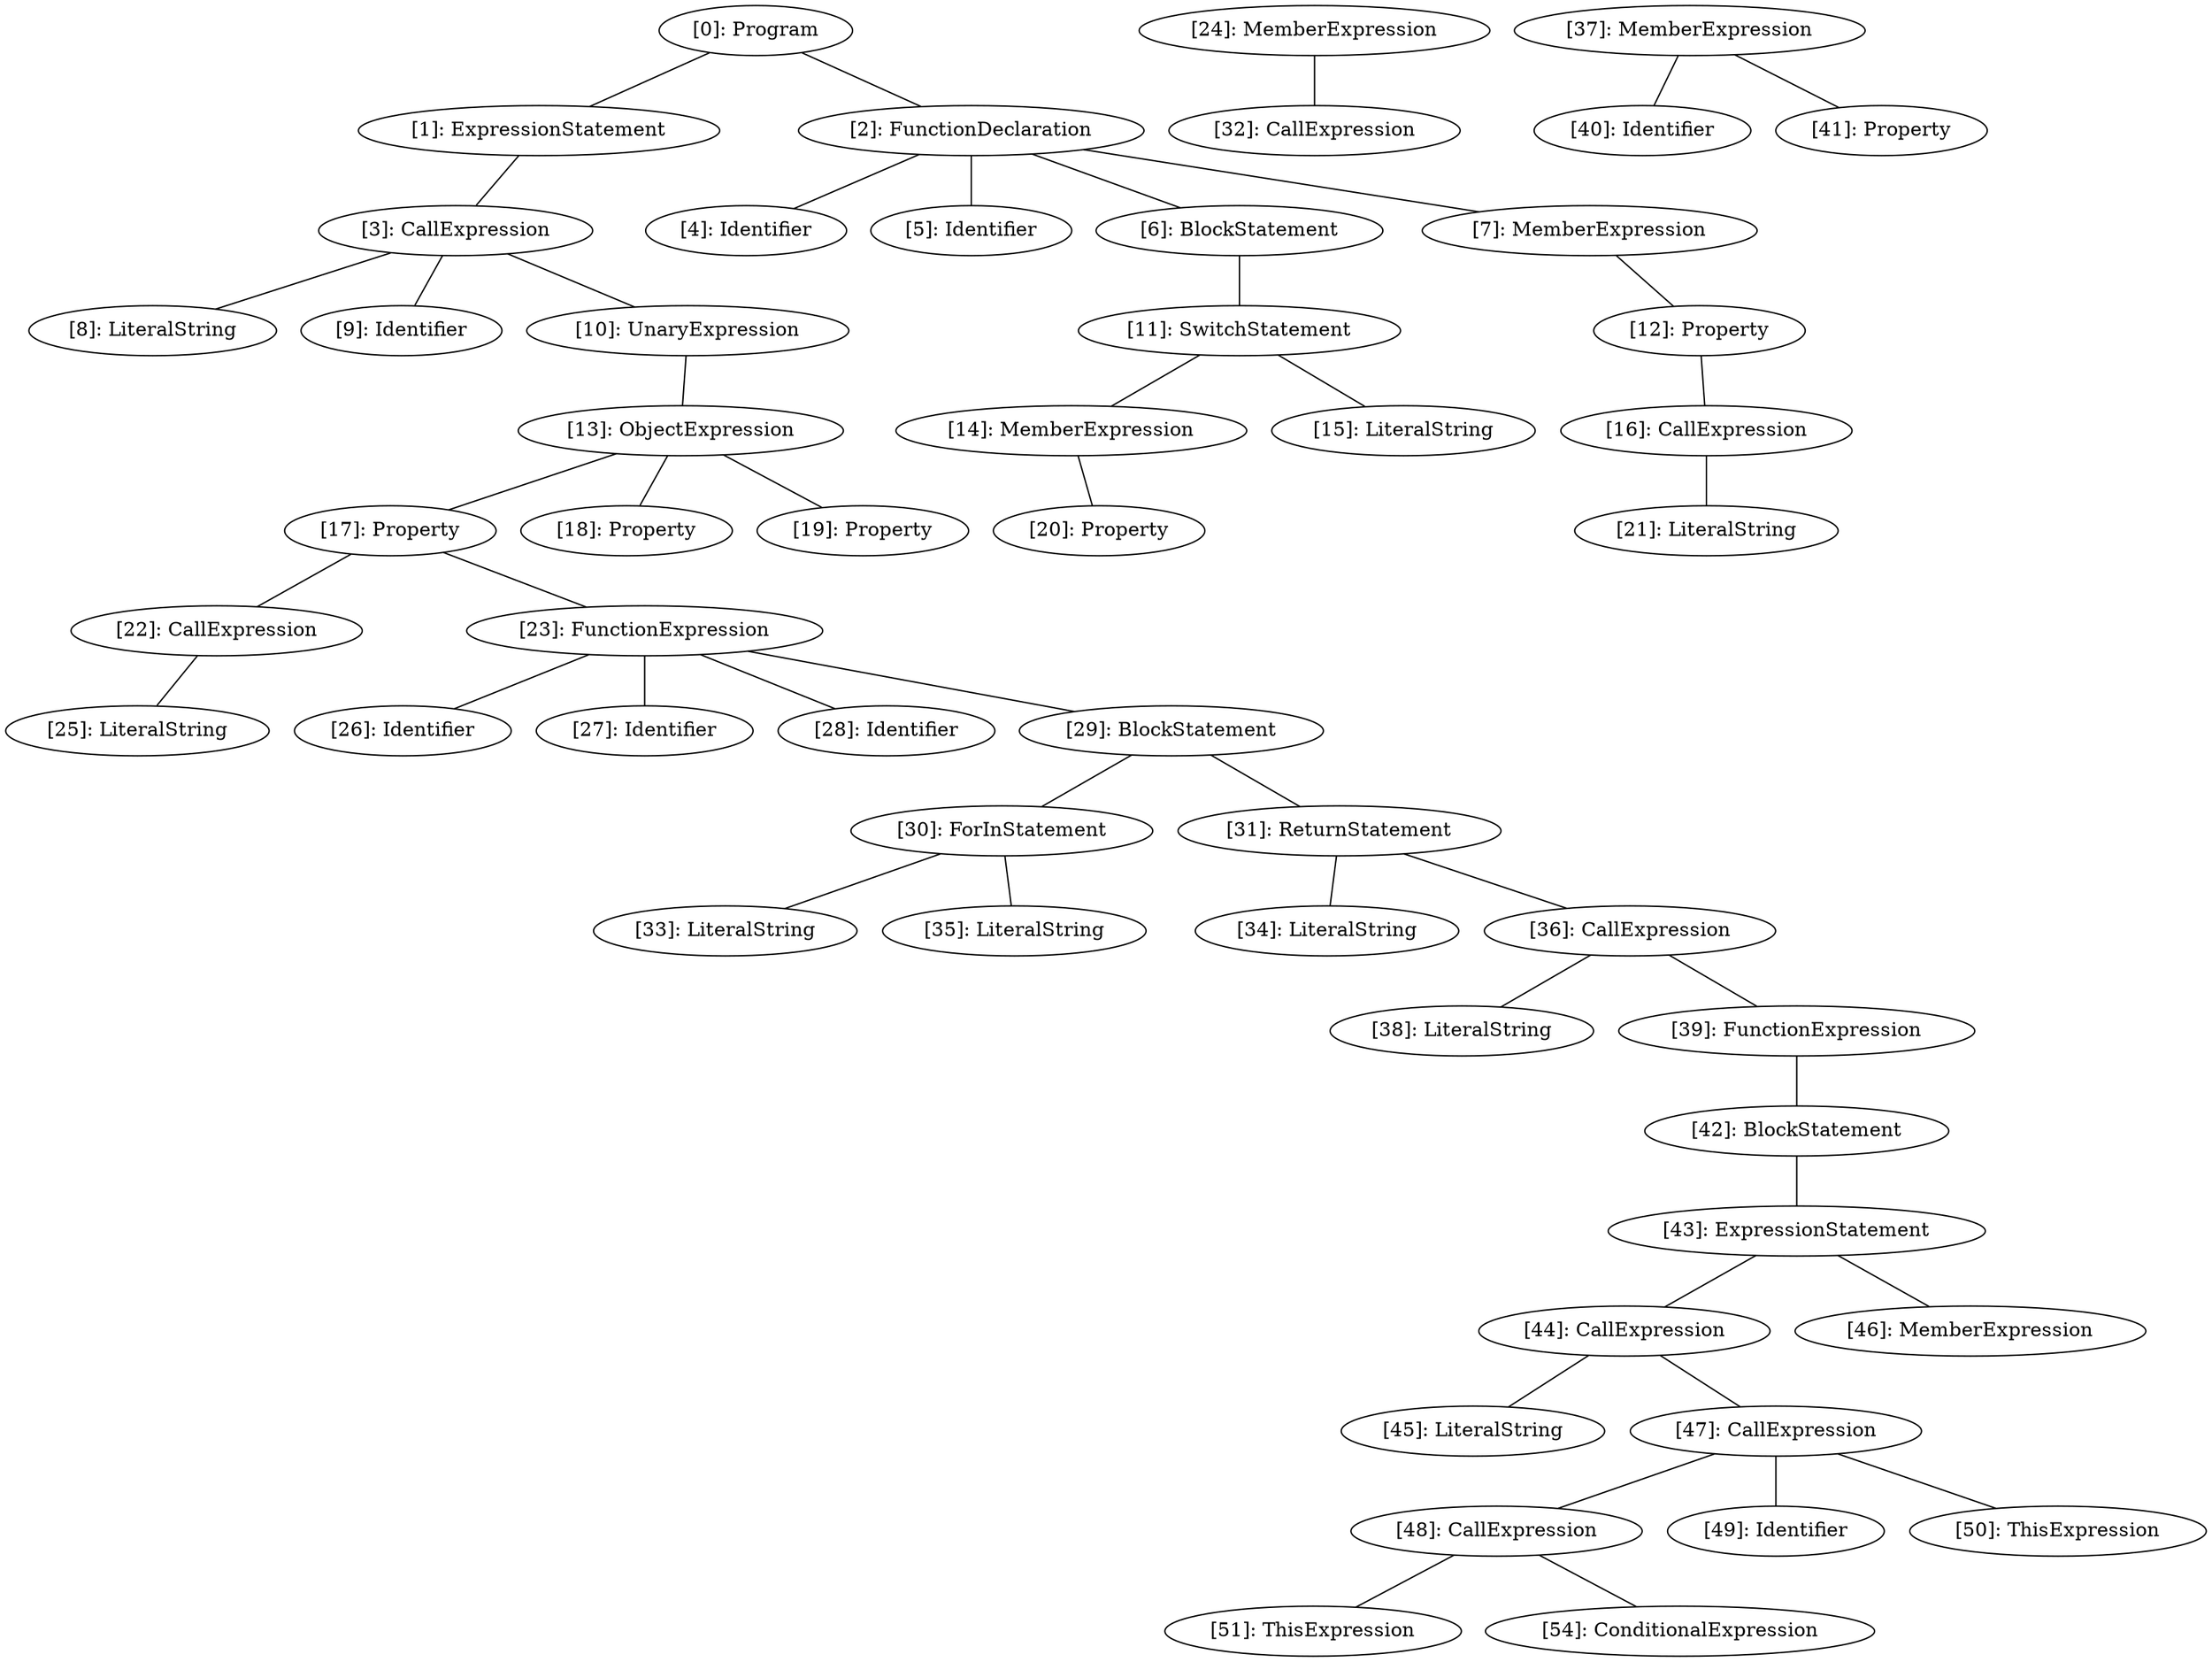 // Result
graph {
	0 [label="[0]: Program"]
	1 [label="[1]: ExpressionStatement"]
	2 [label="[2]: FunctionDeclaration"]
	3 [label="[3]: CallExpression"]
	4 [label="[4]: Identifier"]
	5 [label="[5]: Identifier"]
	6 [label="[6]: BlockStatement"]
	7 [label="[7]: MemberExpression"]
	8 [label="[8]: LiteralString"]
	9 [label="[9]: Identifier"]
	10 [label="[10]: UnaryExpression"]
	11 [label="[11]: SwitchStatement"]
	12 [label="[12]: Property"]
	13 [label="[13]: ObjectExpression"]
	14 [label="[14]: MemberExpression"]
	15 [label="[15]: LiteralString"]
	16 [label="[16]: CallExpression"]
	17 [label="[17]: Property"]
	18 [label="[18]: Property"]
	19 [label="[19]: Property"]
	20 [label="[20]: Property"]
	21 [label="[21]: LiteralString"]
	22 [label="[22]: CallExpression"]
	23 [label="[23]: FunctionExpression"]
	24 [label="[24]: MemberExpression"]
	25 [label="[25]: LiteralString"]
	26 [label="[26]: Identifier"]
	27 [label="[27]: Identifier"]
	28 [label="[28]: Identifier"]
	29 [label="[29]: BlockStatement"]
	30 [label="[30]: ForInStatement"]
	31 [label="[31]: ReturnStatement"]
	32 [label="[32]: CallExpression"]
	33 [label="[33]: LiteralString"]
	34 [label="[34]: LiteralString"]
	35 [label="[35]: LiteralString"]
	36 [label="[36]: CallExpression"]
	37 [label="[37]: MemberExpression"]
	38 [label="[38]: LiteralString"]
	39 [label="[39]: FunctionExpression"]
	40 [label="[40]: Identifier"]
	41 [label="[41]: Property"]
	42 [label="[42]: BlockStatement"]
	43 [label="[43]: ExpressionStatement"]
	44 [label="[44]: CallExpression"]
	45 [label="[45]: LiteralString"]
	46 [label="[46]: MemberExpression"]
	47 [label="[47]: CallExpression"]
	48 [label="[48]: CallExpression"]
	49 [label="[49]: Identifier"]
	50 [label="[50]: ThisExpression"]
	51 [label="[51]: ThisExpression"]
	54 [label="[54]: ConditionalExpression"]
	0 -- 1
	0 -- 2
	1 -- 3
	2 -- 4
	2 -- 5
	2 -- 6
	2 -- 7
	3 -- 8
	3 -- 9
	3 -- 10
	6 -- 11
	7 -- 12
	10 -- 13
	11 -- 14
	11 -- 15
	12 -- 16
	13 -- 17
	13 -- 18
	13 -- 19
	14 -- 20
	16 -- 21
	17 -- 22
	17 -- 23
	22 -- 25
	23 -- 26
	23 -- 27
	23 -- 28
	23 -- 29
	24 -- 32
	29 -- 30
	29 -- 31
	30 -- 33
	30 -- 35
	31 -- 34
	31 -- 36
	36 -- 38
	36 -- 39
	37 -- 40
	37 -- 41
	39 -- 42
	42 -- 43
	43 -- 44
	43 -- 46
	44 -- 45
	44 -- 47
	47 -- 48
	47 -- 49
	47 -- 50
	48 -- 51
	48 -- 54
}
